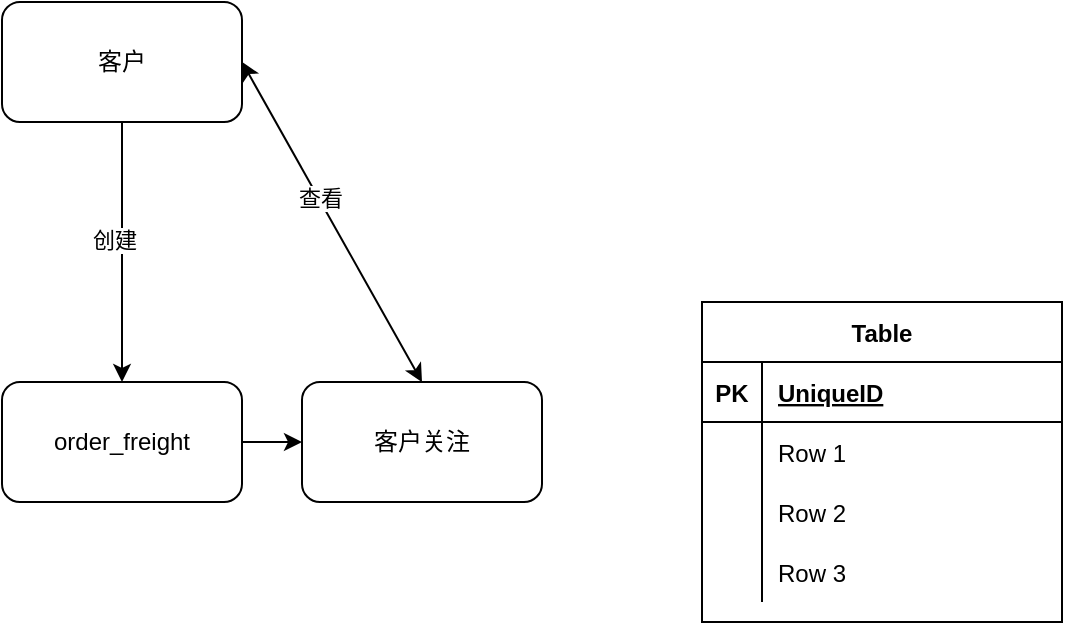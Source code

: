 <mxfile version="14.2.7" type="github">
  <diagram id="R2lEEEUBdFMjLlhIrx00" name="Page-1">
    <mxGraphModel dx="1619" dy="1062" grid="1" gridSize="10" guides="1" tooltips="1" connect="1" arrows="1" fold="1" page="1" pageScale="1" pageWidth="850" pageHeight="1100" math="0" shadow="0" extFonts="Permanent Marker^https://fonts.googleapis.com/css?family=Permanent+Marker">
      <root>
        <mxCell id="0" />
        <mxCell id="1" parent="0" />
        <mxCell id="im5X0q9sZxKrOccXs8Aq-85" style="edgeStyle=orthogonalEdgeStyle;rounded=0;orthogonalLoop=1;jettySize=auto;html=1;" edge="1" parent="1" source="im5X0q9sZxKrOccXs8Aq-83" target="im5X0q9sZxKrOccXs8Aq-84">
          <mxGeometry relative="1" as="geometry" />
        </mxCell>
        <mxCell id="im5X0q9sZxKrOccXs8Aq-86" value="创建" style="edgeLabel;html=1;align=center;verticalAlign=middle;resizable=0;points=[];" vertex="1" connectable="0" parent="im5X0q9sZxKrOccXs8Aq-85">
          <mxGeometry x="-0.101" y="-4" relative="1" as="geometry">
            <mxPoint as="offset" />
          </mxGeometry>
        </mxCell>
        <mxCell id="im5X0q9sZxKrOccXs8Aq-83" value="客户" style="rounded=1;whiteSpace=wrap;html=1;" vertex="1" parent="1">
          <mxGeometry x="160" y="130" width="120" height="60" as="geometry" />
        </mxCell>
        <mxCell id="im5X0q9sZxKrOccXs8Aq-88" style="edgeStyle=orthogonalEdgeStyle;rounded=0;orthogonalLoop=1;jettySize=auto;html=1;exitX=1;exitY=0.5;exitDx=0;exitDy=0;entryX=0;entryY=0.5;entryDx=0;entryDy=0;" edge="1" parent="1" source="im5X0q9sZxKrOccXs8Aq-84" target="im5X0q9sZxKrOccXs8Aq-87">
          <mxGeometry relative="1" as="geometry" />
        </mxCell>
        <mxCell id="im5X0q9sZxKrOccXs8Aq-84" value="order_freight" style="rounded=1;whiteSpace=wrap;html=1;" vertex="1" parent="1">
          <mxGeometry x="160" y="320" width="120" height="60" as="geometry" />
        </mxCell>
        <mxCell id="im5X0q9sZxKrOccXs8Aq-87" value="客户关注" style="rounded=1;whiteSpace=wrap;html=1;" vertex="1" parent="1">
          <mxGeometry x="310" y="320" width="120" height="60" as="geometry" />
        </mxCell>
        <mxCell id="im5X0q9sZxKrOccXs8Aq-90" value="" style="endArrow=classic;startArrow=classic;html=1;exitX=0.5;exitY=0;exitDx=0;exitDy=0;entryX=1;entryY=0.5;entryDx=0;entryDy=0;" edge="1" parent="1" source="im5X0q9sZxKrOccXs8Aq-87" target="im5X0q9sZxKrOccXs8Aq-83">
          <mxGeometry width="50" height="50" relative="1" as="geometry">
            <mxPoint x="390" y="240" as="sourcePoint" />
            <mxPoint x="440" y="190" as="targetPoint" />
          </mxGeometry>
        </mxCell>
        <mxCell id="im5X0q9sZxKrOccXs8Aq-91" value="查看" style="edgeLabel;html=1;align=center;verticalAlign=middle;resizable=0;points=[];" vertex="1" connectable="0" parent="im5X0q9sZxKrOccXs8Aq-90">
          <mxGeometry x="0.15" y="-1" relative="1" as="geometry">
            <mxPoint as="offset" />
          </mxGeometry>
        </mxCell>
        <mxCell id="im5X0q9sZxKrOccXs8Aq-97" value="Table" style="shape=table;startSize=30;container=1;collapsible=1;childLayout=tableLayout;fixedRows=1;rowLines=0;fontStyle=1;align=center;resizeLast=1;" vertex="1" parent="1">
          <mxGeometry x="510" y="280" width="180" height="160" as="geometry" />
        </mxCell>
        <mxCell id="im5X0q9sZxKrOccXs8Aq-98" value="" style="shape=partialRectangle;collapsible=0;dropTarget=0;pointerEvents=0;fillColor=none;top=0;left=0;bottom=1;right=0;points=[[0,0.5],[1,0.5]];portConstraint=eastwest;" vertex="1" parent="im5X0q9sZxKrOccXs8Aq-97">
          <mxGeometry y="30" width="180" height="30" as="geometry" />
        </mxCell>
        <mxCell id="im5X0q9sZxKrOccXs8Aq-99" value="PK" style="shape=partialRectangle;connectable=0;fillColor=none;top=0;left=0;bottom=0;right=0;fontStyle=1;overflow=hidden;" vertex="1" parent="im5X0q9sZxKrOccXs8Aq-98">
          <mxGeometry width="30" height="30" as="geometry" />
        </mxCell>
        <mxCell id="im5X0q9sZxKrOccXs8Aq-100" value="UniqueID" style="shape=partialRectangle;connectable=0;fillColor=none;top=0;left=0;bottom=0;right=0;align=left;spacingLeft=6;fontStyle=5;overflow=hidden;" vertex="1" parent="im5X0q9sZxKrOccXs8Aq-98">
          <mxGeometry x="30" width="150" height="30" as="geometry" />
        </mxCell>
        <mxCell id="im5X0q9sZxKrOccXs8Aq-101" value="" style="shape=partialRectangle;collapsible=0;dropTarget=0;pointerEvents=0;fillColor=none;top=0;left=0;bottom=0;right=0;points=[[0,0.5],[1,0.5]];portConstraint=eastwest;" vertex="1" parent="im5X0q9sZxKrOccXs8Aq-97">
          <mxGeometry y="60" width="180" height="30" as="geometry" />
        </mxCell>
        <mxCell id="im5X0q9sZxKrOccXs8Aq-102" value="" style="shape=partialRectangle;connectable=0;fillColor=none;top=0;left=0;bottom=0;right=0;editable=1;overflow=hidden;" vertex="1" parent="im5X0q9sZxKrOccXs8Aq-101">
          <mxGeometry width="30" height="30" as="geometry" />
        </mxCell>
        <mxCell id="im5X0q9sZxKrOccXs8Aq-103" value="Row 1" style="shape=partialRectangle;connectable=0;fillColor=none;top=0;left=0;bottom=0;right=0;align=left;spacingLeft=6;overflow=hidden;" vertex="1" parent="im5X0q9sZxKrOccXs8Aq-101">
          <mxGeometry x="30" width="150" height="30" as="geometry" />
        </mxCell>
        <mxCell id="im5X0q9sZxKrOccXs8Aq-104" value="" style="shape=partialRectangle;collapsible=0;dropTarget=0;pointerEvents=0;fillColor=none;top=0;left=0;bottom=0;right=0;points=[[0,0.5],[1,0.5]];portConstraint=eastwest;" vertex="1" parent="im5X0q9sZxKrOccXs8Aq-97">
          <mxGeometry y="90" width="180" height="30" as="geometry" />
        </mxCell>
        <mxCell id="im5X0q9sZxKrOccXs8Aq-105" value="" style="shape=partialRectangle;connectable=0;fillColor=none;top=0;left=0;bottom=0;right=0;editable=1;overflow=hidden;" vertex="1" parent="im5X0q9sZxKrOccXs8Aq-104">
          <mxGeometry width="30" height="30" as="geometry" />
        </mxCell>
        <mxCell id="im5X0q9sZxKrOccXs8Aq-106" value="Row 2" style="shape=partialRectangle;connectable=0;fillColor=none;top=0;left=0;bottom=0;right=0;align=left;spacingLeft=6;overflow=hidden;" vertex="1" parent="im5X0q9sZxKrOccXs8Aq-104">
          <mxGeometry x="30" width="150" height="30" as="geometry" />
        </mxCell>
        <mxCell id="im5X0q9sZxKrOccXs8Aq-107" value="" style="shape=partialRectangle;collapsible=0;dropTarget=0;pointerEvents=0;fillColor=none;top=0;left=0;bottom=0;right=0;points=[[0,0.5],[1,0.5]];portConstraint=eastwest;" vertex="1" parent="im5X0q9sZxKrOccXs8Aq-97">
          <mxGeometry y="120" width="180" height="30" as="geometry" />
        </mxCell>
        <mxCell id="im5X0q9sZxKrOccXs8Aq-108" value="" style="shape=partialRectangle;connectable=0;fillColor=none;top=0;left=0;bottom=0;right=0;editable=1;overflow=hidden;" vertex="1" parent="im5X0q9sZxKrOccXs8Aq-107">
          <mxGeometry width="30" height="30" as="geometry" />
        </mxCell>
        <mxCell id="im5X0q9sZxKrOccXs8Aq-109" value="Row 3" style="shape=partialRectangle;connectable=0;fillColor=none;top=0;left=0;bottom=0;right=0;align=left;spacingLeft=6;overflow=hidden;" vertex="1" parent="im5X0q9sZxKrOccXs8Aq-107">
          <mxGeometry x="30" width="150" height="30" as="geometry" />
        </mxCell>
      </root>
    </mxGraphModel>
  </diagram>
</mxfile>
